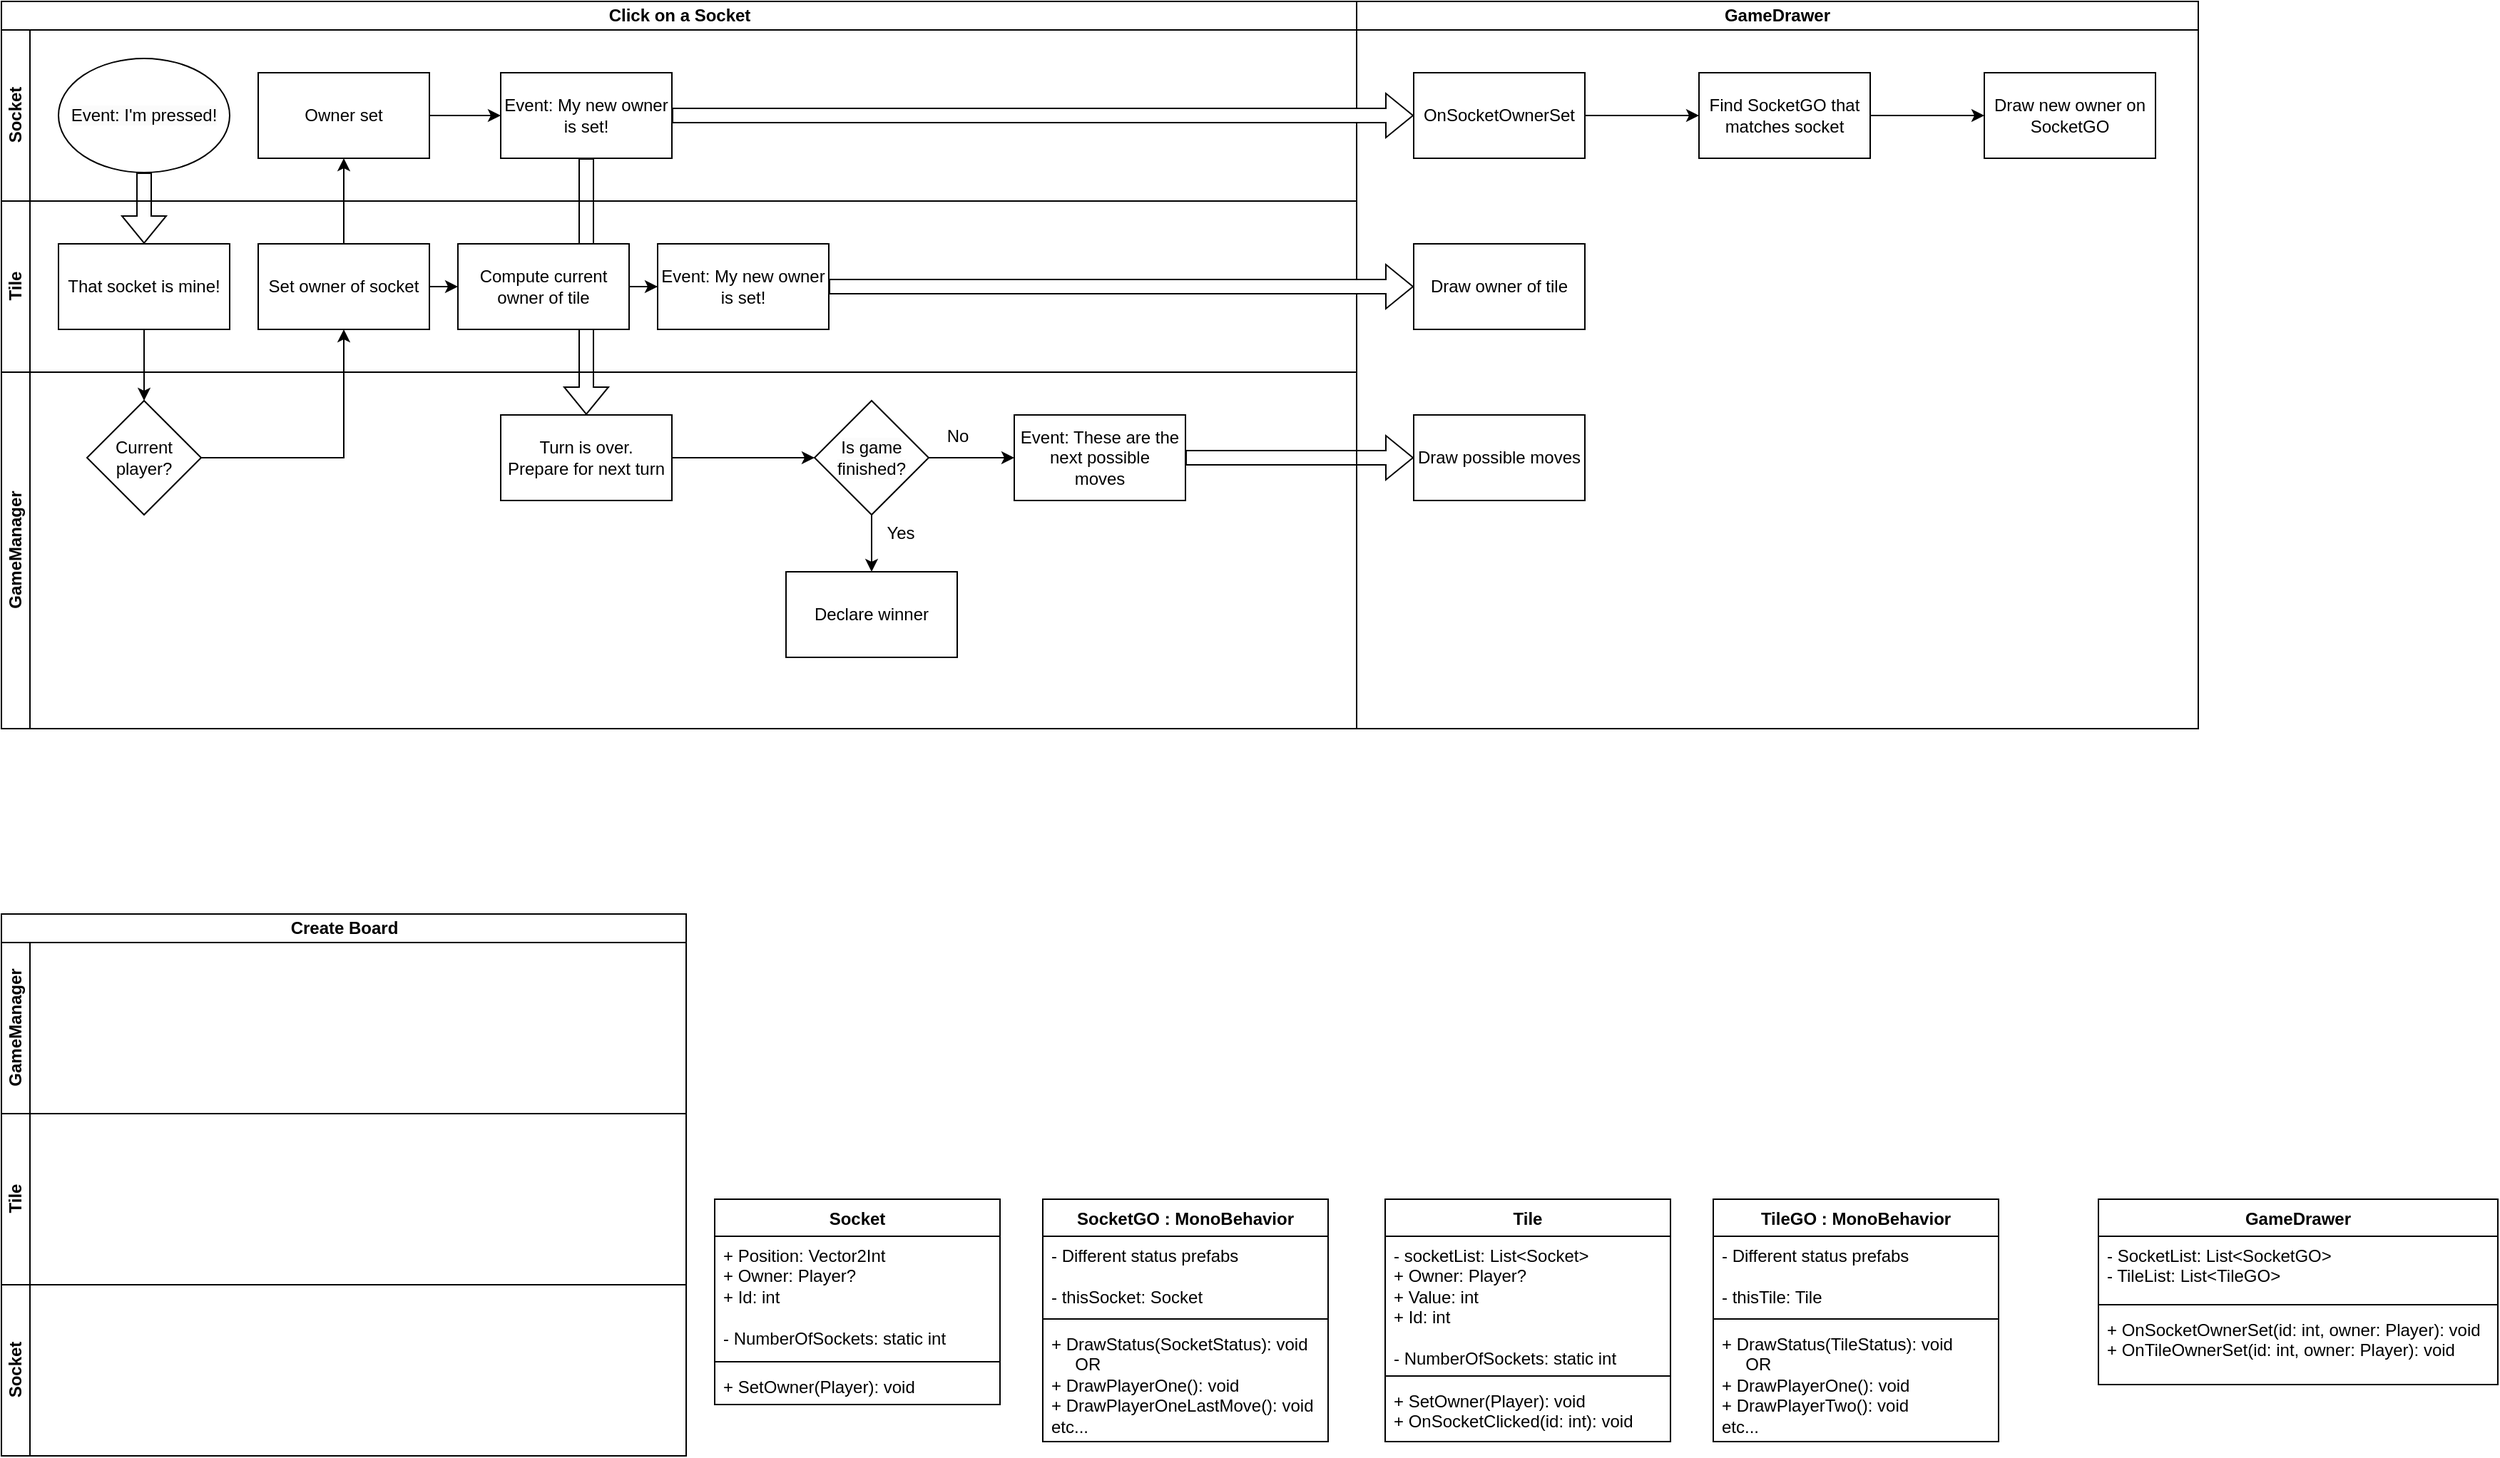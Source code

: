 <mxfile version="21.5.0" type="device">
  <diagram name="Page-1" id="bOXq31utXgleoFgA5yW1">
    <mxGraphModel dx="1418" dy="828" grid="1" gridSize="10" guides="1" tooltips="1" connect="1" arrows="1" fold="1" page="1" pageScale="1" pageWidth="1654" pageHeight="1169" math="0" shadow="0">
      <root>
        <mxCell id="0" />
        <mxCell id="1" parent="0" />
        <mxCell id="3fX1n-V567-i2kW8NxkY-3" value="Click on a Socket" style="swimlane;childLayout=stackLayout;resizeParent=1;resizeParentMax=0;horizontal=1;startSize=20;horizontalStack=0;html=1;" parent="1" vertex="1">
          <mxGeometry x="40" y="40" width="950" height="510" as="geometry" />
        </mxCell>
        <mxCell id="3fX1n-V567-i2kW8NxkY-4" value="Socket" style="swimlane;startSize=20;horizontal=0;html=1;" parent="3fX1n-V567-i2kW8NxkY-3" vertex="1">
          <mxGeometry y="20" width="950" height="120" as="geometry" />
        </mxCell>
        <mxCell id="3fX1n-V567-i2kW8NxkY-11" value="Owner set" style="rounded=0;whiteSpace=wrap;html=1;" parent="3fX1n-V567-i2kW8NxkY-4" vertex="1">
          <mxGeometry x="180" y="30" width="120" height="60" as="geometry" />
        </mxCell>
        <mxCell id="3fX1n-V567-i2kW8NxkY-27" value="&lt;span style=&quot;color: rgb(0, 0, 0); font-family: Helvetica; font-size: 12px; font-style: normal; font-variant-ligatures: normal; font-variant-caps: normal; font-weight: 400; letter-spacing: normal; orphans: 2; text-align: center; text-indent: 0px; text-transform: none; widows: 2; word-spacing: 0px; -webkit-text-stroke-width: 0px; background-color: rgb(251, 251, 251); text-decoration-thickness: initial; text-decoration-style: initial; text-decoration-color: initial; float: none; display: inline !important;&quot;&gt;Event: I&#39;m pressed!&lt;/span&gt;" style="ellipse;whiteSpace=wrap;html=1;" parent="3fX1n-V567-i2kW8NxkY-4" vertex="1">
          <mxGeometry x="40" y="20" width="120" height="80" as="geometry" />
        </mxCell>
        <mxCell id="3fX1n-V567-i2kW8NxkY-28" value="Event: My new owner is set!" style="rounded=0;whiteSpace=wrap;html=1;" parent="3fX1n-V567-i2kW8NxkY-4" vertex="1">
          <mxGeometry x="350" y="30" width="120" height="60" as="geometry" />
        </mxCell>
        <mxCell id="3fX1n-V567-i2kW8NxkY-30" value="" style="endArrow=classic;html=1;rounded=0;exitX=1;exitY=0.5;exitDx=0;exitDy=0;entryX=0;entryY=0.5;entryDx=0;entryDy=0;" parent="3fX1n-V567-i2kW8NxkY-4" source="3fX1n-V567-i2kW8NxkY-11" target="3fX1n-V567-i2kW8NxkY-28" edge="1">
          <mxGeometry width="50" height="50" relative="1" as="geometry">
            <mxPoint x="320" y="70" as="sourcePoint" />
            <mxPoint x="370" y="20" as="targetPoint" />
          </mxGeometry>
        </mxCell>
        <mxCell id="3fX1n-V567-i2kW8NxkY-42" value="" style="shape=flexArrow;endArrow=classic;html=1;rounded=0;exitX=0.5;exitY=1;exitDx=0;exitDy=0;entryX=0.5;entryY=0;entryDx=0;entryDy=0;fillColor=default;" parent="3fX1n-V567-i2kW8NxkY-3" source="3fX1n-V567-i2kW8NxkY-28" target="3fX1n-V567-i2kW8NxkY-41" edge="1">
          <mxGeometry width="50" height="50" relative="1" as="geometry">
            <mxPoint x="540" y="330" as="sourcePoint" />
            <mxPoint x="590" y="280" as="targetPoint" />
          </mxGeometry>
        </mxCell>
        <mxCell id="3fX1n-V567-i2kW8NxkY-5" value="Tile" style="swimlane;startSize=20;horizontal=0;html=1;" parent="3fX1n-V567-i2kW8NxkY-3" vertex="1">
          <mxGeometry y="140" width="950" height="120" as="geometry" />
        </mxCell>
        <mxCell id="3fX1n-V567-i2kW8NxkY-8" value="That socket is mine!" style="rounded=0;whiteSpace=wrap;html=1;" parent="3fX1n-V567-i2kW8NxkY-5" vertex="1">
          <mxGeometry x="40" y="30" width="120" height="60" as="geometry" />
        </mxCell>
        <mxCell id="3fX1n-V567-i2kW8NxkY-16" value="Set owner of socket" style="rounded=0;whiteSpace=wrap;html=1;" parent="3fX1n-V567-i2kW8NxkY-5" vertex="1">
          <mxGeometry x="180" y="30" width="120" height="60" as="geometry" />
        </mxCell>
        <mxCell id="3fX1n-V567-i2kW8NxkY-33" style="edgeStyle=orthogonalEdgeStyle;rounded=0;orthogonalLoop=1;jettySize=auto;html=1;entryX=0;entryY=0.5;entryDx=0;entryDy=0;" parent="3fX1n-V567-i2kW8NxkY-5" source="3fX1n-V567-i2kW8NxkY-18" target="3fX1n-V567-i2kW8NxkY-31" edge="1">
          <mxGeometry relative="1" as="geometry" />
        </mxCell>
        <mxCell id="3fX1n-V567-i2kW8NxkY-21" value="" style="endArrow=classic;html=1;rounded=0;exitX=1;exitY=0.5;exitDx=0;exitDy=0;entryX=0;entryY=0.5;entryDx=0;entryDy=0;" parent="3fX1n-V567-i2kW8NxkY-5" source="3fX1n-V567-i2kW8NxkY-16" target="3fX1n-V567-i2kW8NxkY-18" edge="1">
          <mxGeometry width="50" height="50" relative="1" as="geometry">
            <mxPoint x="570" y="210" as="sourcePoint" />
            <mxPoint x="620" y="160" as="targetPoint" />
          </mxGeometry>
        </mxCell>
        <mxCell id="3fX1n-V567-i2kW8NxkY-31" value="Event: My new owner is set!" style="rounded=0;whiteSpace=wrap;html=1;" parent="3fX1n-V567-i2kW8NxkY-5" vertex="1">
          <mxGeometry x="460" y="30" width="120" height="60" as="geometry" />
        </mxCell>
        <mxCell id="3fX1n-V567-i2kW8NxkY-18" value="Compute current owner of tile" style="rounded=0;whiteSpace=wrap;html=1;fillColor=#FFFFFF;" parent="3fX1n-V567-i2kW8NxkY-5" vertex="1">
          <mxGeometry x="320" y="30" width="120" height="60" as="geometry" />
        </mxCell>
        <mxCell id="3fX1n-V567-i2kW8NxkY-6" value="GameManager" style="swimlane;startSize=20;horizontal=0;html=1;" parent="3fX1n-V567-i2kW8NxkY-3" vertex="1">
          <mxGeometry y="260" width="950" height="250" as="geometry" />
        </mxCell>
        <mxCell id="3fX1n-V567-i2kW8NxkY-13" value="Current&lt;br&gt;player?" style="rhombus;whiteSpace=wrap;html=1;" parent="3fX1n-V567-i2kW8NxkY-6" vertex="1">
          <mxGeometry x="60" y="20" width="80" height="80" as="geometry" />
        </mxCell>
        <mxCell id="xp3UwclnBd1iq_QVcI6i-31" value="" style="edgeStyle=orthogonalEdgeStyle;rounded=0;orthogonalLoop=1;jettySize=auto;html=1;" edge="1" parent="3fX1n-V567-i2kW8NxkY-6" source="3fX1n-V567-i2kW8NxkY-41" target="xp3UwclnBd1iq_QVcI6i-30">
          <mxGeometry relative="1" as="geometry" />
        </mxCell>
        <mxCell id="3fX1n-V567-i2kW8NxkY-41" value="Turn is over.&lt;br&gt;Prepare for next turn" style="rounded=0;whiteSpace=wrap;html=1;" parent="3fX1n-V567-i2kW8NxkY-6" vertex="1">
          <mxGeometry x="350" y="30" width="120" height="60" as="geometry" />
        </mxCell>
        <mxCell id="xp3UwclnBd1iq_QVcI6i-33" value="" style="edgeStyle=orthogonalEdgeStyle;rounded=0;orthogonalLoop=1;jettySize=auto;html=1;" edge="1" parent="3fX1n-V567-i2kW8NxkY-6" source="xp3UwclnBd1iq_QVcI6i-30" target="xp3UwclnBd1iq_QVcI6i-32">
          <mxGeometry relative="1" as="geometry" />
        </mxCell>
        <mxCell id="xp3UwclnBd1iq_QVcI6i-36" value="" style="edgeStyle=orthogonalEdgeStyle;rounded=0;orthogonalLoop=1;jettySize=auto;html=1;" edge="1" parent="3fX1n-V567-i2kW8NxkY-6" source="xp3UwclnBd1iq_QVcI6i-30" target="xp3UwclnBd1iq_QVcI6i-35">
          <mxGeometry relative="1" as="geometry" />
        </mxCell>
        <mxCell id="xp3UwclnBd1iq_QVcI6i-30" value="&lt;span style=&quot;color: rgb(0, 0, 0); font-family: Helvetica; font-size: 12px; font-style: normal; font-variant-ligatures: normal; font-variant-caps: normal; font-weight: 400; letter-spacing: normal; orphans: 2; text-align: center; text-indent: 0px; text-transform: none; widows: 2; word-spacing: 0px; -webkit-text-stroke-width: 0px; background-color: rgb(251, 251, 251); text-decoration-thickness: initial; text-decoration-style: initial; text-decoration-color: initial; float: none; display: inline !important;&quot;&gt;Is game finished?&lt;/span&gt;" style="rhombus;whiteSpace=wrap;html=1;rounded=0;" vertex="1" parent="3fX1n-V567-i2kW8NxkY-6">
          <mxGeometry x="570" y="20" width="80" height="80" as="geometry" />
        </mxCell>
        <mxCell id="xp3UwclnBd1iq_QVcI6i-32" value="Declare winner" style="whiteSpace=wrap;html=1;rounded=0;" vertex="1" parent="3fX1n-V567-i2kW8NxkY-6">
          <mxGeometry x="550" y="140" width="120" height="60" as="geometry" />
        </mxCell>
        <mxCell id="xp3UwclnBd1iq_QVcI6i-35" value="Event: These are the next possible&lt;br&gt;moves" style="whiteSpace=wrap;html=1;rounded=0;" vertex="1" parent="3fX1n-V567-i2kW8NxkY-6">
          <mxGeometry x="710" y="30" width="120" height="60" as="geometry" />
        </mxCell>
        <mxCell id="xp3UwclnBd1iq_QVcI6i-37" value="No" style="text;html=1;align=center;verticalAlign=middle;resizable=0;points=[];autosize=1;strokeColor=none;fillColor=none;" vertex="1" parent="3fX1n-V567-i2kW8NxkY-6">
          <mxGeometry x="650" y="30" width="40" height="30" as="geometry" />
        </mxCell>
        <mxCell id="3fX1n-V567-i2kW8NxkY-14" value="" style="endArrow=classic;html=1;rounded=0;exitX=0.5;exitY=1;exitDx=0;exitDy=0;entryX=0.5;entryY=0;entryDx=0;entryDy=0;" parent="3fX1n-V567-i2kW8NxkY-3" source="3fX1n-V567-i2kW8NxkY-8" target="3fX1n-V567-i2kW8NxkY-13" edge="1">
          <mxGeometry width="50" height="50" relative="1" as="geometry">
            <mxPoint x="220" y="230" as="sourcePoint" />
            <mxPoint x="270" y="180" as="targetPoint" />
          </mxGeometry>
        </mxCell>
        <mxCell id="3fX1n-V567-i2kW8NxkY-17" value="" style="endArrow=classic;html=1;rounded=0;exitX=0.5;exitY=0;exitDx=0;exitDy=0;entryX=0.5;entryY=1;entryDx=0;entryDy=0;" parent="3fX1n-V567-i2kW8NxkY-3" source="3fX1n-V567-i2kW8NxkY-16" target="3fX1n-V567-i2kW8NxkY-11" edge="1">
          <mxGeometry width="50" height="50" relative="1" as="geometry">
            <mxPoint x="250" y="150" as="sourcePoint" />
            <mxPoint x="300" y="120" as="targetPoint" />
          </mxGeometry>
        </mxCell>
        <mxCell id="3fX1n-V567-i2kW8NxkY-15" value="" style="endArrow=classic;html=1;rounded=0;exitX=1;exitY=0.5;exitDx=0;exitDy=0;entryX=0.5;entryY=1;entryDx=0;entryDy=0;" parent="3fX1n-V567-i2kW8NxkY-3" source="3fX1n-V567-i2kW8NxkY-13" target="3fX1n-V567-i2kW8NxkY-16" edge="1">
          <mxGeometry width="50" height="50" relative="1" as="geometry">
            <mxPoint x="160" y="320" as="sourcePoint" />
            <mxPoint x="190" y="270" as="targetPoint" />
            <Array as="points">
              <mxPoint x="240" y="320" />
            </Array>
          </mxGeometry>
        </mxCell>
        <mxCell id="3fX1n-V567-i2kW8NxkY-37" value="" style="shape=flexArrow;endArrow=classic;html=1;rounded=0;exitX=0.5;exitY=1;exitDx=0;exitDy=0;" parent="3fX1n-V567-i2kW8NxkY-3" source="3fX1n-V567-i2kW8NxkY-27" target="3fX1n-V567-i2kW8NxkY-8" edge="1">
          <mxGeometry width="50" height="50" relative="1" as="geometry">
            <mxPoint x="570" y="350" as="sourcePoint" />
            <mxPoint x="620" y="300" as="targetPoint" />
          </mxGeometry>
        </mxCell>
        <mxCell id="3fX1n-V567-i2kW8NxkY-23" value="GameDrawer" style="swimlane;whiteSpace=wrap;html=1;startSize=20;" parent="1" vertex="1">
          <mxGeometry x="990" y="40" width="590" height="510" as="geometry">
            <mxRectangle x="710" y="40" width="110" height="30" as="alternateBounds" />
          </mxGeometry>
        </mxCell>
        <mxCell id="xp3UwclnBd1iq_QVcI6i-15" value="" style="edgeStyle=orthogonalEdgeStyle;rounded=0;orthogonalLoop=1;jettySize=auto;html=1;" edge="1" parent="3fX1n-V567-i2kW8NxkY-23" source="3fX1n-V567-i2kW8NxkY-38" target="xp3UwclnBd1iq_QVcI6i-14">
          <mxGeometry relative="1" as="geometry" />
        </mxCell>
        <mxCell id="3fX1n-V567-i2kW8NxkY-38" value="OnSocketOwnerSet" style="rounded=0;whiteSpace=wrap;html=1;" parent="3fX1n-V567-i2kW8NxkY-23" vertex="1">
          <mxGeometry x="40" y="50" width="120" height="60" as="geometry" />
        </mxCell>
        <mxCell id="3fX1n-V567-i2kW8NxkY-39" value="Draw owner of tile" style="rounded=0;whiteSpace=wrap;html=1;" parent="3fX1n-V567-i2kW8NxkY-23" vertex="1">
          <mxGeometry x="40" y="170" width="120" height="60" as="geometry" />
        </mxCell>
        <mxCell id="xp3UwclnBd1iq_QVcI6i-17" value="" style="edgeStyle=orthogonalEdgeStyle;rounded=0;orthogonalLoop=1;jettySize=auto;html=1;" edge="1" parent="3fX1n-V567-i2kW8NxkY-23" source="xp3UwclnBd1iq_QVcI6i-14" target="xp3UwclnBd1iq_QVcI6i-16">
          <mxGeometry relative="1" as="geometry" />
        </mxCell>
        <mxCell id="xp3UwclnBd1iq_QVcI6i-14" value="Find SocketGO that matches socket" style="whiteSpace=wrap;html=1;rounded=0;" vertex="1" parent="3fX1n-V567-i2kW8NxkY-23">
          <mxGeometry x="240" y="50" width="120" height="60" as="geometry" />
        </mxCell>
        <mxCell id="xp3UwclnBd1iq_QVcI6i-16" value="Draw new owner on SocketGO" style="whiteSpace=wrap;html=1;rounded=0;" vertex="1" parent="3fX1n-V567-i2kW8NxkY-23">
          <mxGeometry x="440" y="50" width="120" height="60" as="geometry" />
        </mxCell>
        <mxCell id="xp3UwclnBd1iq_QVcI6i-40" value="Draw possible moves" style="rounded=0;whiteSpace=wrap;html=1;" vertex="1" parent="3fX1n-V567-i2kW8NxkY-23">
          <mxGeometry x="40" y="290" width="120" height="60" as="geometry" />
        </mxCell>
        <mxCell id="3fX1n-V567-i2kW8NxkY-35" value="" style="shape=flexArrow;endArrow=classic;html=1;rounded=0;exitX=1;exitY=0.5;exitDx=0;exitDy=0;entryX=0;entryY=0.5;entryDx=0;entryDy=0;fillColor=default;" parent="1" source="3fX1n-V567-i2kW8NxkY-31" target="3fX1n-V567-i2kW8NxkY-39" edge="1">
          <mxGeometry width="50" height="50" relative="1" as="geometry">
            <mxPoint x="610" y="390" as="sourcePoint" />
            <mxPoint x="720" y="240" as="targetPoint" />
          </mxGeometry>
        </mxCell>
        <mxCell id="3fX1n-V567-i2kW8NxkY-36" value="" style="shape=flexArrow;endArrow=classic;html=1;rounded=0;exitX=1;exitY=0.5;exitDx=0;exitDy=0;entryX=0;entryY=0.5;entryDx=0;entryDy=0;fillColor=default;" parent="1" source="3fX1n-V567-i2kW8NxkY-28" target="3fX1n-V567-i2kW8NxkY-38" edge="1">
          <mxGeometry width="50" height="50" relative="1" as="geometry">
            <mxPoint x="570" y="150" as="sourcePoint" />
            <mxPoint x="750" y="120" as="targetPoint" />
          </mxGeometry>
        </mxCell>
        <mxCell id="3fX1n-V567-i2kW8NxkY-47" value="Socket" style="swimlane;fontStyle=1;align=center;verticalAlign=top;childLayout=stackLayout;horizontal=1;startSize=26;horizontalStack=0;resizeParent=1;resizeParentMax=0;resizeLast=0;collapsible=1;marginBottom=0;whiteSpace=wrap;html=1;" parent="1" vertex="1">
          <mxGeometry x="540" y="880" width="200" height="144" as="geometry" />
        </mxCell>
        <mxCell id="3fX1n-V567-i2kW8NxkY-48" value="+ Position: Vector2Int&lt;br&gt;+ Owner: Player?&lt;br&gt;+ Id: int&lt;br&gt;&lt;br&gt;- NumberOfSockets: static int" style="text;strokeColor=none;fillColor=none;align=left;verticalAlign=top;spacingLeft=4;spacingRight=4;overflow=hidden;rotatable=0;points=[[0,0.5],[1,0.5]];portConstraint=eastwest;whiteSpace=wrap;html=1;" parent="3fX1n-V567-i2kW8NxkY-47" vertex="1">
          <mxGeometry y="26" width="200" height="84" as="geometry" />
        </mxCell>
        <mxCell id="3fX1n-V567-i2kW8NxkY-49" value="" style="line;strokeWidth=1;fillColor=none;align=left;verticalAlign=middle;spacingTop=-1;spacingLeft=3;spacingRight=3;rotatable=0;labelPosition=right;points=[];portConstraint=eastwest;strokeColor=inherit;" parent="3fX1n-V567-i2kW8NxkY-47" vertex="1">
          <mxGeometry y="110" width="200" height="8" as="geometry" />
        </mxCell>
        <mxCell id="3fX1n-V567-i2kW8NxkY-50" value="+ SetOwner(Player): void" style="text;strokeColor=none;fillColor=none;align=left;verticalAlign=top;spacingLeft=4;spacingRight=4;overflow=hidden;rotatable=0;points=[[0,0.5],[1,0.5]];portConstraint=eastwest;whiteSpace=wrap;html=1;" parent="3fX1n-V567-i2kW8NxkY-47" vertex="1">
          <mxGeometry y="118" width="200" height="26" as="geometry" />
        </mxCell>
        <mxCell id="3fX1n-V567-i2kW8NxkY-51" value="SocketGO : MonoBehavior" style="swimlane;fontStyle=1;align=center;verticalAlign=top;childLayout=stackLayout;horizontal=1;startSize=26;horizontalStack=0;resizeParent=1;resizeParentMax=0;resizeLast=0;collapsible=1;marginBottom=0;whiteSpace=wrap;html=1;" parent="1" vertex="1">
          <mxGeometry x="770" y="880" width="200" height="170" as="geometry">
            <mxRectangle x="240" y="480" width="190" height="30" as="alternateBounds" />
          </mxGeometry>
        </mxCell>
        <mxCell id="3fX1n-V567-i2kW8NxkY-52" value="- Different status prefabs&lt;br&gt;&lt;br&gt;- thisSocket: Socket" style="text;strokeColor=none;fillColor=none;align=left;verticalAlign=top;spacingLeft=4;spacingRight=4;overflow=hidden;rotatable=0;points=[[0,0.5],[1,0.5]];portConstraint=eastwest;whiteSpace=wrap;html=1;" parent="3fX1n-V567-i2kW8NxkY-51" vertex="1">
          <mxGeometry y="26" width="200" height="54" as="geometry" />
        </mxCell>
        <mxCell id="3fX1n-V567-i2kW8NxkY-53" value="" style="line;strokeWidth=1;fillColor=none;align=left;verticalAlign=middle;spacingTop=-1;spacingLeft=3;spacingRight=3;rotatable=0;labelPosition=right;points=[];portConstraint=eastwest;strokeColor=inherit;" parent="3fX1n-V567-i2kW8NxkY-51" vertex="1">
          <mxGeometry y="80" width="200" height="8" as="geometry" />
        </mxCell>
        <mxCell id="3fX1n-V567-i2kW8NxkY-54" value="+ DrawStatus(SocketStatus): void&lt;br&gt;&amp;nbsp; &amp;nbsp; &amp;nbsp;OR&lt;br&gt;+ DrawPlayerOne(): void&lt;br&gt;+ DrawPlayerOneLastMove(): void&lt;br&gt;etc...&lt;br&gt;" style="text;strokeColor=none;fillColor=none;align=left;verticalAlign=top;spacingLeft=4;spacingRight=4;overflow=hidden;rotatable=0;points=[[0,0.5],[1,0.5]];portConstraint=eastwest;whiteSpace=wrap;html=1;" parent="3fX1n-V567-i2kW8NxkY-51" vertex="1">
          <mxGeometry y="88" width="200" height="82" as="geometry" />
        </mxCell>
        <mxCell id="3fX1n-V567-i2kW8NxkY-55" value="Create Board" style="swimlane;childLayout=stackLayout;resizeParent=1;resizeParentMax=0;horizontal=1;startSize=20;horizontalStack=0;html=1;" parent="1" vertex="1">
          <mxGeometry x="40" y="680" width="480" height="380" as="geometry" />
        </mxCell>
        <mxCell id="3fX1n-V567-i2kW8NxkY-56" value="GameManager" style="swimlane;startSize=20;horizontal=0;html=1;" parent="3fX1n-V567-i2kW8NxkY-55" vertex="1">
          <mxGeometry y="20" width="480" height="120" as="geometry" />
        </mxCell>
        <mxCell id="3fX1n-V567-i2kW8NxkY-57" value="Tile" style="swimlane;startSize=20;horizontal=0;html=1;" parent="3fX1n-V567-i2kW8NxkY-55" vertex="1">
          <mxGeometry y="140" width="480" height="120" as="geometry" />
        </mxCell>
        <mxCell id="3fX1n-V567-i2kW8NxkY-58" value="Socket" style="swimlane;startSize=20;horizontal=0;html=1;" parent="3fX1n-V567-i2kW8NxkY-55" vertex="1">
          <mxGeometry y="260" width="480" height="120" as="geometry" />
        </mxCell>
        <mxCell id="xp3UwclnBd1iq_QVcI6i-1" value="GameDrawer" style="swimlane;fontStyle=1;align=center;verticalAlign=top;childLayout=stackLayout;horizontal=1;startSize=26;horizontalStack=0;resizeParent=1;resizeParentMax=0;resizeLast=0;collapsible=1;marginBottom=0;whiteSpace=wrap;html=1;" vertex="1" parent="1">
          <mxGeometry x="1510" y="880" width="280" height="130" as="geometry" />
        </mxCell>
        <mxCell id="xp3UwclnBd1iq_QVcI6i-2" value="- SocketList: List&amp;lt;SocketGO&amp;gt;&lt;br&gt;- TileList: List&amp;lt;TileGO&amp;gt;" style="text;strokeColor=none;fillColor=none;align=left;verticalAlign=top;spacingLeft=4;spacingRight=4;overflow=hidden;rotatable=0;points=[[0,0.5],[1,0.5]];portConstraint=eastwest;whiteSpace=wrap;html=1;" vertex="1" parent="xp3UwclnBd1iq_QVcI6i-1">
          <mxGeometry y="26" width="280" height="44" as="geometry" />
        </mxCell>
        <mxCell id="xp3UwclnBd1iq_QVcI6i-3" value="" style="line;strokeWidth=1;fillColor=none;align=left;verticalAlign=middle;spacingTop=-1;spacingLeft=3;spacingRight=3;rotatable=0;labelPosition=right;points=[];portConstraint=eastwest;strokeColor=inherit;" vertex="1" parent="xp3UwclnBd1iq_QVcI6i-1">
          <mxGeometry y="70" width="280" height="8" as="geometry" />
        </mxCell>
        <mxCell id="xp3UwclnBd1iq_QVcI6i-4" value="+ OnSocketOwnerSet(id: int, owner: Player): void&lt;br&gt;+ OnTileOwnerSet(id: int, owner: Player): void" style="text;strokeColor=none;fillColor=none;align=left;verticalAlign=top;spacingLeft=4;spacingRight=4;overflow=hidden;rotatable=0;points=[[0,0.5],[1,0.5]];portConstraint=eastwest;whiteSpace=wrap;html=1;" vertex="1" parent="xp3UwclnBd1iq_QVcI6i-1">
          <mxGeometry y="78" width="280" height="52" as="geometry" />
        </mxCell>
        <mxCell id="xp3UwclnBd1iq_QVcI6i-18" value="Tile" style="swimlane;fontStyle=1;align=center;verticalAlign=top;childLayout=stackLayout;horizontal=1;startSize=26;horizontalStack=0;resizeParent=1;resizeParentMax=0;resizeLast=0;collapsible=1;marginBottom=0;whiteSpace=wrap;html=1;" vertex="1" parent="1">
          <mxGeometry x="1010" y="880" width="200" height="170" as="geometry" />
        </mxCell>
        <mxCell id="xp3UwclnBd1iq_QVcI6i-19" value="- socketList: List&amp;lt;Socket&amp;gt;&lt;br&gt;+ Owner: Player?&lt;br&gt;+ Value: int&lt;br&gt;+ Id: int&lt;br&gt;&lt;br&gt;- NumberOfSockets: static int" style="text;strokeColor=none;fillColor=none;align=left;verticalAlign=top;spacingLeft=4;spacingRight=4;overflow=hidden;rotatable=0;points=[[0,0.5],[1,0.5]];portConstraint=eastwest;whiteSpace=wrap;html=1;" vertex="1" parent="xp3UwclnBd1iq_QVcI6i-18">
          <mxGeometry y="26" width="200" height="94" as="geometry" />
        </mxCell>
        <mxCell id="xp3UwclnBd1iq_QVcI6i-20" value="" style="line;strokeWidth=1;fillColor=none;align=left;verticalAlign=middle;spacingTop=-1;spacingLeft=3;spacingRight=3;rotatable=0;labelPosition=right;points=[];portConstraint=eastwest;strokeColor=inherit;" vertex="1" parent="xp3UwclnBd1iq_QVcI6i-18">
          <mxGeometry y="120" width="200" height="8" as="geometry" />
        </mxCell>
        <mxCell id="xp3UwclnBd1iq_QVcI6i-21" value="+ SetOwner(Player): void&lt;br&gt;+ OnSocketClicked(id: int): void" style="text;strokeColor=none;fillColor=none;align=left;verticalAlign=top;spacingLeft=4;spacingRight=4;overflow=hidden;rotatable=0;points=[[0,0.5],[1,0.5]];portConstraint=eastwest;whiteSpace=wrap;html=1;" vertex="1" parent="xp3UwclnBd1iq_QVcI6i-18">
          <mxGeometry y="128" width="200" height="42" as="geometry" />
        </mxCell>
        <mxCell id="xp3UwclnBd1iq_QVcI6i-22" value="TileGO : MonoBehavior" style="swimlane;fontStyle=1;align=center;verticalAlign=top;childLayout=stackLayout;horizontal=1;startSize=26;horizontalStack=0;resizeParent=1;resizeParentMax=0;resizeLast=0;collapsible=1;marginBottom=0;whiteSpace=wrap;html=1;" vertex="1" parent="1">
          <mxGeometry x="1240" y="880" width="200" height="170" as="geometry">
            <mxRectangle x="240" y="480" width="190" height="30" as="alternateBounds" />
          </mxGeometry>
        </mxCell>
        <mxCell id="xp3UwclnBd1iq_QVcI6i-23" value="- Different status prefabs&lt;br&gt;&lt;br&gt;- thisTile: Tile" style="text;strokeColor=none;fillColor=none;align=left;verticalAlign=top;spacingLeft=4;spacingRight=4;overflow=hidden;rotatable=0;points=[[0,0.5],[1,0.5]];portConstraint=eastwest;whiteSpace=wrap;html=1;" vertex="1" parent="xp3UwclnBd1iq_QVcI6i-22">
          <mxGeometry y="26" width="200" height="54" as="geometry" />
        </mxCell>
        <mxCell id="xp3UwclnBd1iq_QVcI6i-24" value="" style="line;strokeWidth=1;fillColor=none;align=left;verticalAlign=middle;spacingTop=-1;spacingLeft=3;spacingRight=3;rotatable=0;labelPosition=right;points=[];portConstraint=eastwest;strokeColor=inherit;" vertex="1" parent="xp3UwclnBd1iq_QVcI6i-22">
          <mxGeometry y="80" width="200" height="8" as="geometry" />
        </mxCell>
        <mxCell id="xp3UwclnBd1iq_QVcI6i-25" value="+ DrawStatus(TileStatus): void&lt;br&gt;&amp;nbsp; &amp;nbsp; &amp;nbsp;OR&lt;br&gt;+ DrawPlayerOne(): void&lt;br&gt;+ DrawPlayerTwo(): void&lt;br&gt;etc..." style="text;strokeColor=none;fillColor=none;align=left;verticalAlign=top;spacingLeft=4;spacingRight=4;overflow=hidden;rotatable=0;points=[[0,0.5],[1,0.5]];portConstraint=eastwest;whiteSpace=wrap;html=1;" vertex="1" parent="xp3UwclnBd1iq_QVcI6i-22">
          <mxGeometry y="88" width="200" height="82" as="geometry" />
        </mxCell>
        <mxCell id="xp3UwclnBd1iq_QVcI6i-34" value="Yes" style="text;html=1;align=center;verticalAlign=middle;resizable=0;points=[];autosize=1;strokeColor=none;fillColor=none;" vertex="1" parent="1">
          <mxGeometry x="650" y="398" width="40" height="30" as="geometry" />
        </mxCell>
        <mxCell id="xp3UwclnBd1iq_QVcI6i-39" value="" style="shape=flexArrow;endArrow=classic;html=1;rounded=0;exitX=1;exitY=0.5;exitDx=0;exitDy=0;entryX=0;entryY=0.5;entryDx=0;entryDy=0;" edge="1" parent="1" source="xp3UwclnBd1iq_QVcI6i-35" target="xp3UwclnBd1iq_QVcI6i-40">
          <mxGeometry width="50" height="50" relative="1" as="geometry">
            <mxPoint x="910" y="390" as="sourcePoint" />
            <mxPoint x="1030" y="360" as="targetPoint" />
          </mxGeometry>
        </mxCell>
      </root>
    </mxGraphModel>
  </diagram>
</mxfile>
